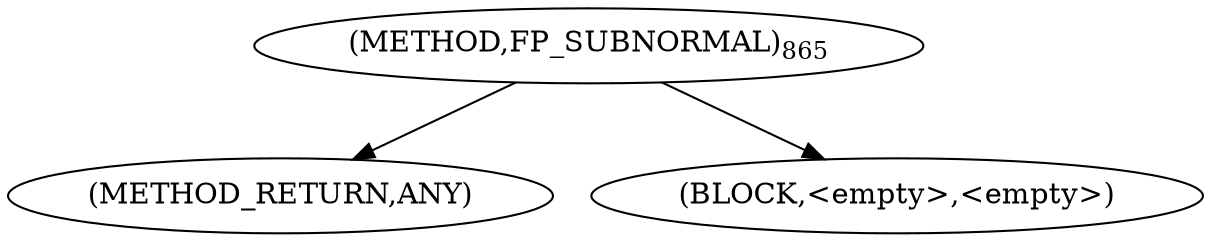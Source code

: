 digraph "FP_SUBNORMAL" {  
"100150" [label = <(METHOD,FP_SUBNORMAL)<SUB>865</SUB>> ]
"100151" [label = <(METHOD_RETURN,ANY)> ]
"100152" [label = <(BLOCK,&lt;empty&gt;,&lt;empty&gt;)> ]
  "100150" -> "100151" 
  "100150" -> "100152" 
}
